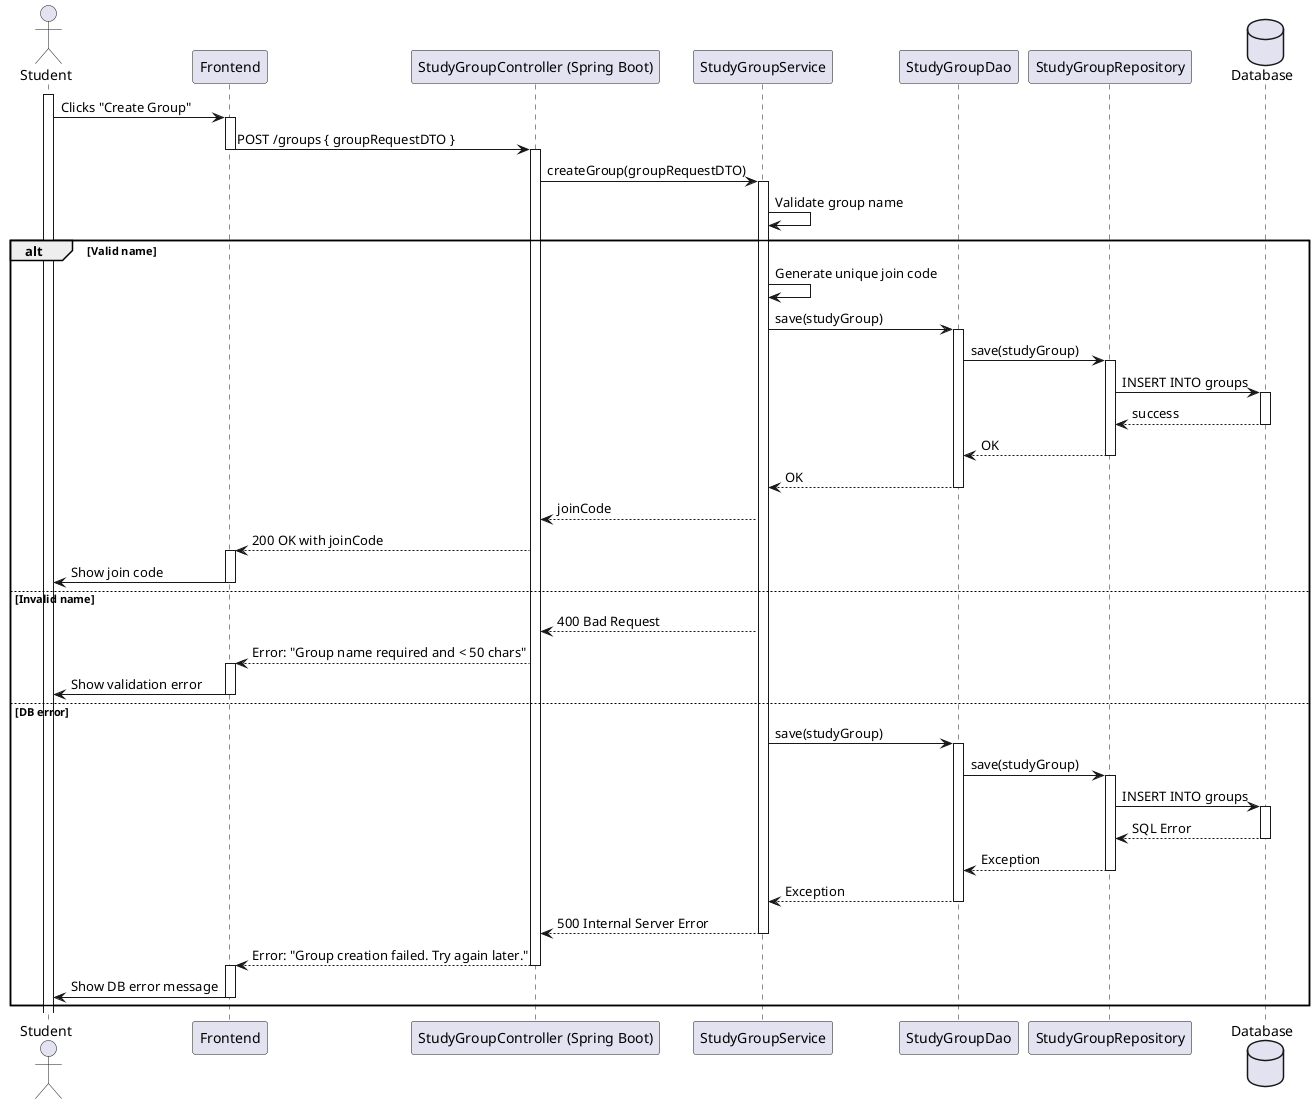 @startuml
actor Student
participant "Frontend" as FE
participant "StudyGroupController (Spring Boot)" as C
participant "StudyGroupService" as S
participant "StudyGroupDao" as D
participant "StudyGroupRepository" as R
database "Database" as DB

activate Student
Student -> FE : Clicks "Create Group"
activate FE

FE -> C : POST /groups { groupRequestDTO }
deactivate FE
activate C

C -> S : createGroup(groupRequestDTO)
activate S

S -> S : Validate group name
alt Valid name
    S -> S : Generate unique join code

    S -> D : save(studyGroup)
    activate D

    D -> R : save(studyGroup)
    activate R

    R -> DB : INSERT INTO groups
    activate DB
    DB --> R : success
    deactivate DB

    R --> D : OK
    deactivate R

    D --> S : OK
    deactivate D

    S --> C : joinCode

    C --> FE : 200 OK with joinCode
    activate FE
    FE -> Student : Show join code
    deactivate FE
else Invalid name
    S --> C : 400 Bad Request
    C --> FE : Error: "Group name required and < 50 chars"
    activate FE
    FE -> Student : Show validation error
    deactivate FE
else DB error
    S -> D : save(studyGroup)
    activate D

    D -> R : save(studyGroup)
    activate R

    R -> DB : INSERT INTO groups
    activate DB
    DB --> R : SQL Error
    deactivate DB

    R --> D : Exception
    deactivate R

    D --> S : Exception
    deactivate D

    S --> C : 500 Internal Server Error
    deactivate S

    C --> FE : Error: "Group creation failed. Try again later."
    deactivate C
    activate FE
    FE -> Student : Show DB error message
    deactivate FE
end

@enduml
